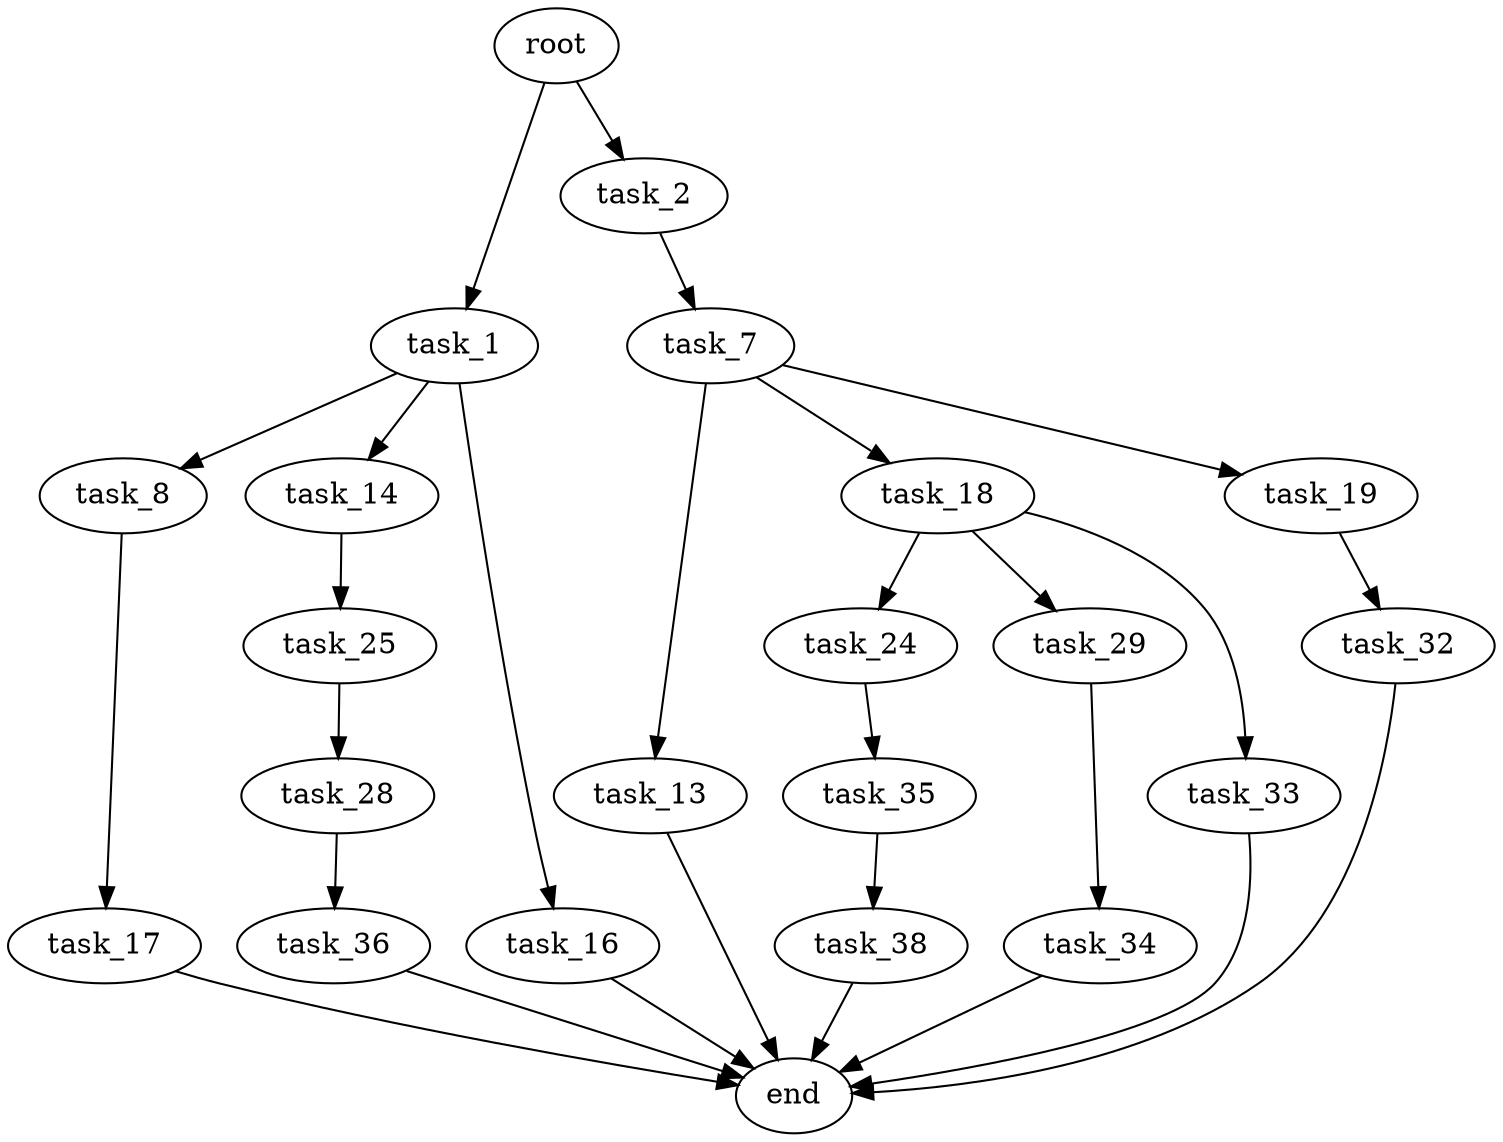 digraph G {
  root [size="0.000000"];
  task_1 [size="12779625842.000000"];
  task_2 [size="52116523531.000000"];
  task_8 [size="188466418801.000000"];
  task_14 [size="271725977927.000000"];
  task_16 [size="134217728000.000000"];
  task_7 [size="197521090015.000000"];
  task_13 [size="368293445632.000000"];
  task_18 [size="782757789696.000000"];
  task_19 [size="582199872576.000000"];
  task_17 [size="29765045384.000000"];
  end [size="0.000000"];
  task_25 [size="466445220.000000"];
  task_24 [size="31761581858.000000"];
  task_29 [size="12855870234.000000"];
  task_33 [size="523274812275.000000"];
  task_32 [size="1073741824000.000000"];
  task_35 [size="7184726296.000000"];
  task_28 [size="470608207110.000000"];
  task_36 [size="28991029248.000000"];
  task_34 [size="18174199329.000000"];
  task_38 [size="327161368953.000000"];

  root -> task_1 [size="1.000000"];
  root -> task_2 [size="1.000000"];
  task_1 -> task_8 [size="536870912.000000"];
  task_1 -> task_14 [size="536870912.000000"];
  task_1 -> task_16 [size="536870912.000000"];
  task_2 -> task_7 [size="75497472.000000"];
  task_8 -> task_17 [size="301989888.000000"];
  task_14 -> task_25 [size="679477248.000000"];
  task_16 -> end [size="1.000000"];
  task_7 -> task_13 [size="209715200.000000"];
  task_7 -> task_18 [size="209715200.000000"];
  task_7 -> task_19 [size="209715200.000000"];
  task_13 -> end [size="1.000000"];
  task_18 -> task_24 [size="679477248.000000"];
  task_18 -> task_29 [size="679477248.000000"];
  task_18 -> task_33 [size="679477248.000000"];
  task_19 -> task_32 [size="411041792.000000"];
  task_17 -> end [size="1.000000"];
  task_25 -> task_28 [size="33554432.000000"];
  task_24 -> task_35 [size="33554432.000000"];
  task_29 -> task_34 [size="301989888.000000"];
  task_33 -> end [size="1.000000"];
  task_32 -> end [size="1.000000"];
  task_35 -> task_38 [size="301989888.000000"];
  task_28 -> task_36 [size="411041792.000000"];
  task_36 -> end [size="1.000000"];
  task_34 -> end [size="1.000000"];
  task_38 -> end [size="1.000000"];
}
